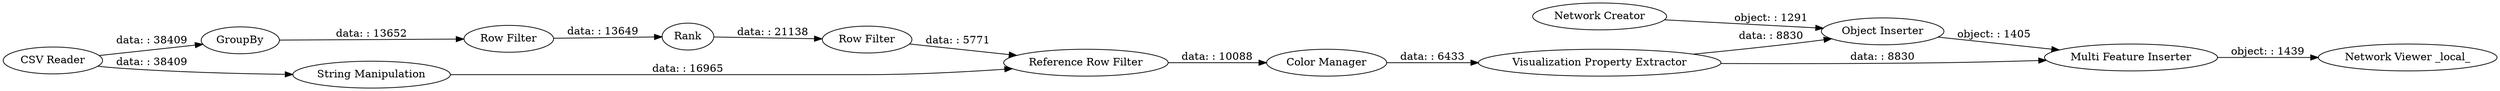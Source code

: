 digraph {
	"5240808063802462241_13" [label="Network Viewer _local_"]
	"5240808063802462241_18" [label="Visualization Property Extractor"]
	"5240808063802462241_2" [label=GroupBy]
	"5240808063802462241_6" [label="Reference Row Filter"]
	"5240808063802462241_14" [label="String Manipulation"]
	"5240808063802462241_8" [label="Object Inserter"]
	"5240808063802462241_3" [label="Row Filter"]
	"5240808063802462241_19" [label="Multi Feature Inserter"]
	"5240808063802462241_5" [label="Row Filter"]
	"5240808063802462241_7" [label="Network Creator"]
	"5240808063802462241_17" [label="Color Manager"]
	"5240808063802462241_16" [label="CSV Reader"]
	"5240808063802462241_4" [label=Rank]
	"5240808063802462241_7" -> "5240808063802462241_8" [label="object: : 1291"]
	"5240808063802462241_18" -> "5240808063802462241_19" [label="data: : 8830"]
	"5240808063802462241_19" -> "5240808063802462241_13" [label="object: : 1439"]
	"5240808063802462241_17" -> "5240808063802462241_18" [label="data: : 6433"]
	"5240808063802462241_2" -> "5240808063802462241_3" [label="data: : 13652"]
	"5240808063802462241_6" -> "5240808063802462241_17" [label="data: : 10088"]
	"5240808063802462241_16" -> "5240808063802462241_14" [label="data: : 38409"]
	"5240808063802462241_3" -> "5240808063802462241_4" [label="data: : 13649"]
	"5240808063802462241_5" -> "5240808063802462241_6" [label="data: : 5771"]
	"5240808063802462241_4" -> "5240808063802462241_5" [label="data: : 21138"]
	"5240808063802462241_14" -> "5240808063802462241_6" [label="data: : 16965"]
	"5240808063802462241_16" -> "5240808063802462241_2" [label="data: : 38409"]
	"5240808063802462241_8" -> "5240808063802462241_19" [label="object: : 1405"]
	"5240808063802462241_18" -> "5240808063802462241_8" [label="data: : 8830"]
	rankdir=LR
}
